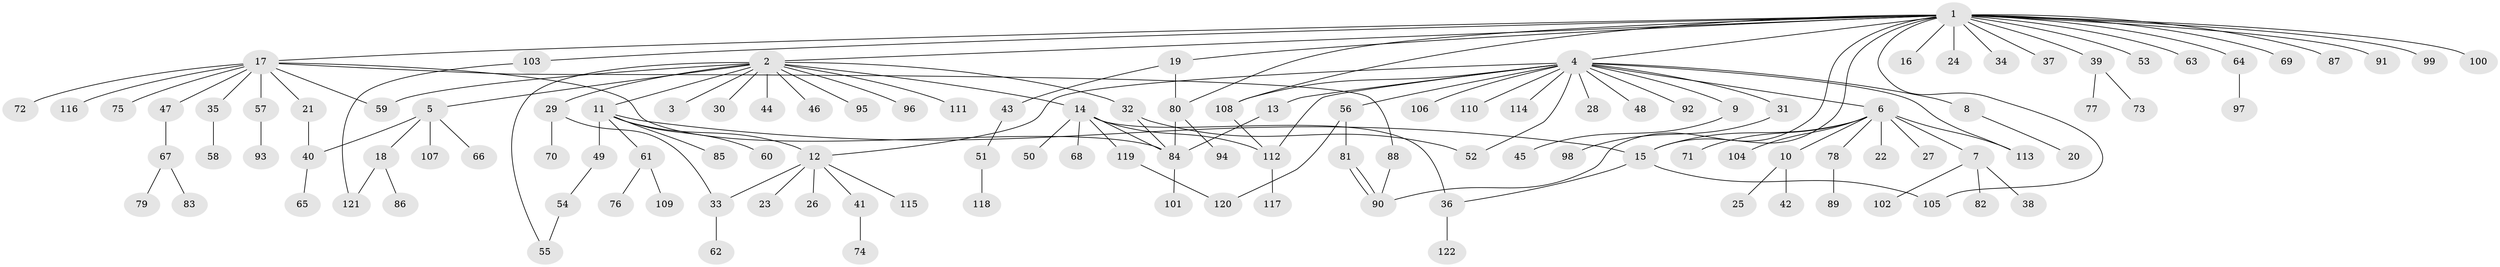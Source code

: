 // coarse degree distribution, {21: 0.01098901098901099, 14: 0.01098901098901099, 1: 0.5384615384615384, 17: 0.01098901098901099, 4: 0.02197802197802198, 9: 0.01098901098901099, 3: 0.08791208791208792, 2: 0.26373626373626374, 6: 0.02197802197802198, 11: 0.02197802197802198}
// Generated by graph-tools (version 1.1) at 2025/23/03/03/25 07:23:51]
// undirected, 122 vertices, 145 edges
graph export_dot {
graph [start="1"]
  node [color=gray90,style=filled];
  1;
  2;
  3;
  4;
  5;
  6;
  7;
  8;
  9;
  10;
  11;
  12;
  13;
  14;
  15;
  16;
  17;
  18;
  19;
  20;
  21;
  22;
  23;
  24;
  25;
  26;
  27;
  28;
  29;
  30;
  31;
  32;
  33;
  34;
  35;
  36;
  37;
  38;
  39;
  40;
  41;
  42;
  43;
  44;
  45;
  46;
  47;
  48;
  49;
  50;
  51;
  52;
  53;
  54;
  55;
  56;
  57;
  58;
  59;
  60;
  61;
  62;
  63;
  64;
  65;
  66;
  67;
  68;
  69;
  70;
  71;
  72;
  73;
  74;
  75;
  76;
  77;
  78;
  79;
  80;
  81;
  82;
  83;
  84;
  85;
  86;
  87;
  88;
  89;
  90;
  91;
  92;
  93;
  94;
  95;
  96;
  97;
  98;
  99;
  100;
  101;
  102;
  103;
  104;
  105;
  106;
  107;
  108;
  109;
  110;
  111;
  112;
  113;
  114;
  115;
  116;
  117;
  118;
  119;
  120;
  121;
  122;
  1 -- 2;
  1 -- 4;
  1 -- 15;
  1 -- 16;
  1 -- 17;
  1 -- 19;
  1 -- 24;
  1 -- 34;
  1 -- 37;
  1 -- 39;
  1 -- 53;
  1 -- 63;
  1 -- 64;
  1 -- 69;
  1 -- 80;
  1 -- 87;
  1 -- 90;
  1 -- 91;
  1 -- 99;
  1 -- 100;
  1 -- 103;
  1 -- 105;
  1 -- 108;
  2 -- 3;
  2 -- 5;
  2 -- 11;
  2 -- 14;
  2 -- 29;
  2 -- 30;
  2 -- 32;
  2 -- 44;
  2 -- 46;
  2 -- 55;
  2 -- 59;
  2 -- 95;
  2 -- 96;
  2 -- 111;
  4 -- 6;
  4 -- 8;
  4 -- 9;
  4 -- 12;
  4 -- 13;
  4 -- 28;
  4 -- 31;
  4 -- 48;
  4 -- 52;
  4 -- 56;
  4 -- 92;
  4 -- 106;
  4 -- 108;
  4 -- 110;
  4 -- 112;
  4 -- 113;
  4 -- 114;
  5 -- 18;
  5 -- 40;
  5 -- 66;
  5 -- 107;
  6 -- 7;
  6 -- 10;
  6 -- 15;
  6 -- 22;
  6 -- 27;
  6 -- 71;
  6 -- 78;
  6 -- 104;
  6 -- 113;
  7 -- 38;
  7 -- 82;
  7 -- 102;
  8 -- 20;
  9 -- 45;
  10 -- 25;
  10 -- 42;
  11 -- 12;
  11 -- 15;
  11 -- 49;
  11 -- 60;
  11 -- 61;
  11 -- 85;
  12 -- 23;
  12 -- 26;
  12 -- 33;
  12 -- 41;
  12 -- 115;
  13 -- 84;
  14 -- 36;
  14 -- 50;
  14 -- 68;
  14 -- 84;
  14 -- 112;
  14 -- 119;
  15 -- 36;
  15 -- 105;
  17 -- 21;
  17 -- 35;
  17 -- 47;
  17 -- 57;
  17 -- 59;
  17 -- 72;
  17 -- 75;
  17 -- 84;
  17 -- 88;
  17 -- 116;
  18 -- 86;
  18 -- 121;
  19 -- 43;
  19 -- 80;
  21 -- 40;
  29 -- 33;
  29 -- 70;
  31 -- 98;
  32 -- 52;
  32 -- 84;
  33 -- 62;
  35 -- 58;
  36 -- 122;
  39 -- 73;
  39 -- 77;
  40 -- 65;
  41 -- 74;
  43 -- 51;
  47 -- 67;
  49 -- 54;
  51 -- 118;
  54 -- 55;
  56 -- 81;
  56 -- 120;
  57 -- 93;
  61 -- 76;
  61 -- 109;
  64 -- 97;
  67 -- 79;
  67 -- 83;
  78 -- 89;
  80 -- 84;
  80 -- 94;
  81 -- 90;
  81 -- 90;
  84 -- 101;
  88 -- 90;
  103 -- 121;
  108 -- 112;
  112 -- 117;
  119 -- 120;
}
